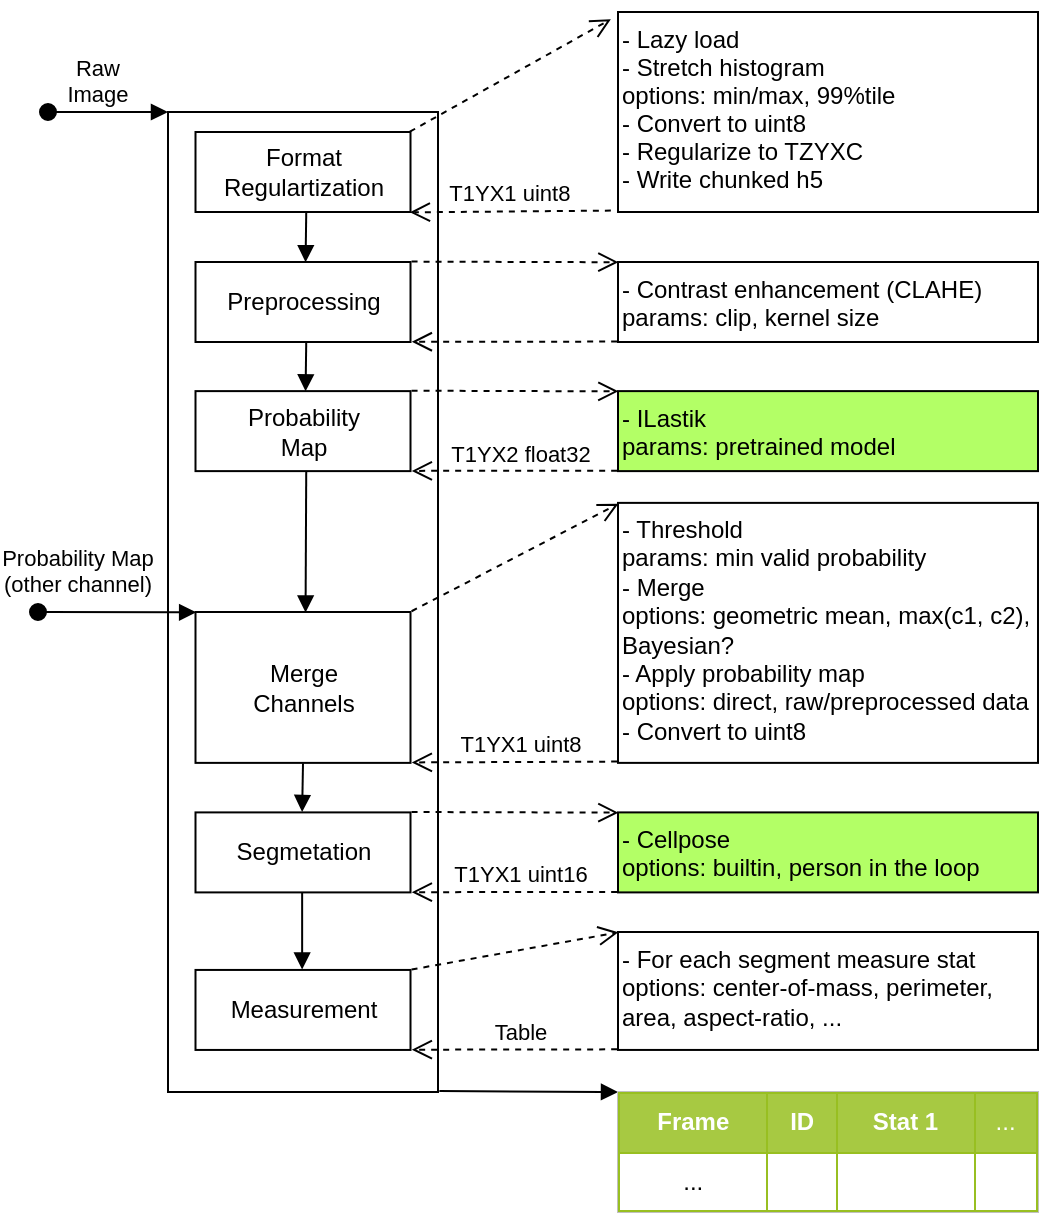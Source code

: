 <mxfile version="20.1.2" type="github">
  <diagram id="kgpKYQtTHZ0yAKxKKP6v" name="Page-1">
    <mxGraphModel dx="593" dy="331" grid="1" gridSize="10" guides="1" tooltips="1" connect="1" arrows="1" fold="1" page="1" pageScale="1" pageWidth="850" pageHeight="1100" math="0" shadow="0">
      <root>
        <mxCell id="0" />
        <mxCell id="1" parent="0" />
        <mxCell id="3nuBFxr9cyL0pnOWT2aG-2" value="" style="points=[];perimeter=orthogonalPerimeter;rounded=0;shadow=0;strokeWidth=1;" parent="1" vertex="1">
          <mxGeometry x="155" y="150" width="135" height="490" as="geometry" />
        </mxCell>
        <mxCell id="3nuBFxr9cyL0pnOWT2aG-10" value="T1YX1 uint8" style="verticalAlign=bottom;endArrow=open;dashed=1;endSize=8;exitX=-0.017;exitY=0.993;shadow=0;strokeWidth=1;exitDx=0;exitDy=0;exitPerimeter=0;entryX=0.997;entryY=1.004;entryDx=0;entryDy=0;entryPerimeter=0;" parent="1" source="3nuBFxr9cyL0pnOWT2aG-6" target="3nuBFxr9cyL0pnOWT2aG-4" edge="1">
          <mxGeometry relative="1" as="geometry">
            <mxPoint x="410" y="250" as="targetPoint" />
          </mxGeometry>
        </mxCell>
        <mxCell id="3nuBFxr9cyL0pnOWT2aG-3" value="Raw&#xa;Image" style="verticalAlign=bottom;startArrow=oval;endArrow=block;startSize=8;shadow=0;strokeWidth=1;" parent="1" target="3nuBFxr9cyL0pnOWT2aG-2" edge="1">
          <mxGeometry x="-0.167" relative="1" as="geometry">
            <mxPoint x="95" y="150" as="sourcePoint" />
            <mxPoint as="offset" />
          </mxGeometry>
        </mxCell>
        <mxCell id="3nuBFxr9cyL0pnOWT2aG-4" value="Format Regulartization" style="points=[];perimeter=orthogonalPerimeter;rounded=0;shadow=0;strokeWidth=1;whiteSpace=wrap;" parent="1" vertex="1">
          <mxGeometry x="168.75" y="160" width="107.5" height="40" as="geometry" />
        </mxCell>
        <mxCell id="3nuBFxr9cyL0pnOWT2aG-6" value="- Lazy load&#xa;- Stretch histogram&#xa;options: min/max, 99%tile&#xa;- Convert to uint8&#xa;- Regularize to TZYXC&#xa;- Write chunked h5" style="points=[];perimeter=orthogonalPerimeter;rounded=0;shadow=0;strokeWidth=1;verticalAlign=top;align=left;" parent="1" vertex="1">
          <mxGeometry x="380" y="100" width="210" height="100" as="geometry" />
        </mxCell>
        <mxCell id="PtT5wam6bBAcdDgrsHmM-2" value="" style="verticalAlign=bottom;endArrow=open;dashed=1;endSize=8;exitX=0.997;exitY=-0.004;shadow=0;strokeWidth=1;exitDx=0;exitDy=0;exitPerimeter=0;entryX=-0.017;entryY=0.036;entryDx=0;entryDy=0;entryPerimeter=0;" edge="1" parent="1" source="3nuBFxr9cyL0pnOWT2aG-4" target="3nuBFxr9cyL0pnOWT2aG-6">
          <mxGeometry relative="1" as="geometry">
            <mxPoint x="285.498" y="208.8" as="targetPoint" />
            <mxPoint x="407.96" y="209.37" as="sourcePoint" />
          </mxGeometry>
        </mxCell>
        <mxCell id="PtT5wam6bBAcdDgrsHmM-3" value="Preprocessing" style="points=[];perimeter=orthogonalPerimeter;rounded=0;shadow=0;strokeWidth=1;whiteSpace=wrap;" vertex="1" parent="1">
          <mxGeometry x="168.75" y="225" width="107.5" height="40" as="geometry" />
        </mxCell>
        <mxCell id="3nuBFxr9cyL0pnOWT2aG-8" value="" style="verticalAlign=bottom;endArrow=block;shadow=0;strokeWidth=1;exitX=0.515;exitY=1.011;exitDx=0;exitDy=0;exitPerimeter=0;entryX=0.512;entryY=0.003;entryDx=0;entryDy=0;entryPerimeter=0;" parent="1" source="3nuBFxr9cyL0pnOWT2aG-4" target="PtT5wam6bBAcdDgrsHmM-3" edge="1">
          <mxGeometry relative="1" as="geometry">
            <mxPoint x="330" y="80" as="sourcePoint" />
            <mxPoint x="223" y="220" as="targetPoint" />
            <Array as="points" />
          </mxGeometry>
        </mxCell>
        <mxCell id="PtT5wam6bBAcdDgrsHmM-4" value="" style="verticalAlign=bottom;endArrow=open;dashed=1;endSize=8;exitX=-0.002;exitY=0.995;shadow=0;strokeWidth=1;exitDx=0;exitDy=0;exitPerimeter=0;entryX=1.006;entryY=0.997;entryDx=0;entryDy=0;entryPerimeter=0;" edge="1" parent="1" source="PtT5wam6bBAcdDgrsHmM-5" target="PtT5wam6bBAcdDgrsHmM-3">
          <mxGeometry relative="1" as="geometry">
            <mxPoint x="319.998" y="288.8" as="targetPoint" />
          </mxGeometry>
        </mxCell>
        <mxCell id="PtT5wam6bBAcdDgrsHmM-5" value="- Contrast enhancement (CLAHE)&#xa;params: clip, kernel size" style="points=[];perimeter=orthogonalPerimeter;rounded=0;shadow=0;strokeWidth=1;verticalAlign=top;align=left;" vertex="1" parent="1">
          <mxGeometry x="380" y="225" width="210" height="40" as="geometry" />
        </mxCell>
        <mxCell id="PtT5wam6bBAcdDgrsHmM-6" value="" style="verticalAlign=bottom;endArrow=open;dashed=1;endSize=8;shadow=0;strokeWidth=1;entryX=0.001;entryY=0.003;entryDx=0;entryDy=0;entryPerimeter=0;exitX=1.005;exitY=-0.005;exitDx=0;exitDy=0;exitPerimeter=0;" edge="1" parent="1" target="PtT5wam6bBAcdDgrsHmM-5" source="PtT5wam6bBAcdDgrsHmM-3">
          <mxGeometry relative="1" as="geometry">
            <mxPoint x="329.998" y="298.8" as="targetPoint" />
            <mxPoint x="280" y="230" as="sourcePoint" />
          </mxGeometry>
        </mxCell>
        <mxCell id="PtT5wam6bBAcdDgrsHmM-7" value="Probability&#xa;Map" style="points=[];perimeter=orthogonalPerimeter;rounded=0;shadow=0;strokeWidth=1;whiteSpace=wrap;" vertex="1" parent="1">
          <mxGeometry x="168.75" y="289.56" width="107.5" height="40" as="geometry" />
        </mxCell>
        <mxCell id="PtT5wam6bBAcdDgrsHmM-8" value="" style="verticalAlign=bottom;endArrow=block;shadow=0;strokeWidth=1;exitX=0.515;exitY=1.011;exitDx=0;exitDy=0;exitPerimeter=0;entryX=0.512;entryY=0.003;entryDx=0;entryDy=0;entryPerimeter=0;" edge="1" parent="1" target="PtT5wam6bBAcdDgrsHmM-7">
          <mxGeometry relative="1" as="geometry">
            <mxPoint x="224.113" y="265.0" as="sourcePoint" />
            <mxPoint x="223" y="284.56" as="targetPoint" />
            <Array as="points" />
          </mxGeometry>
        </mxCell>
        <mxCell id="PtT5wam6bBAcdDgrsHmM-9" value="" style="verticalAlign=bottom;endArrow=open;dashed=1;endSize=8;exitX=-0.002;exitY=0.995;shadow=0;strokeWidth=1;exitDx=0;exitDy=0;exitPerimeter=0;entryX=1.006;entryY=0.997;entryDx=0;entryDy=0;entryPerimeter=0;" edge="1" parent="1" source="PtT5wam6bBAcdDgrsHmM-10" target="PtT5wam6bBAcdDgrsHmM-7">
          <mxGeometry relative="1" as="geometry">
            <mxPoint x="319.998" y="353.36" as="targetPoint" />
          </mxGeometry>
        </mxCell>
        <mxCell id="PtT5wam6bBAcdDgrsHmM-12" value="T1YX2 float32" style="edgeLabel;html=1;align=center;verticalAlign=middle;resizable=0;points=[];" vertex="1" connectable="0" parent="PtT5wam6bBAcdDgrsHmM-9">
          <mxGeometry x="0.498" y="2" relative="1" as="geometry">
            <mxPoint x="28" y="-11" as="offset" />
          </mxGeometry>
        </mxCell>
        <mxCell id="PtT5wam6bBAcdDgrsHmM-10" value="- ILastik&#xa;params: pretrained model" style="points=[];perimeter=orthogonalPerimeter;rounded=0;shadow=0;strokeWidth=1;verticalAlign=top;align=left;labelBackgroundColor=none;fillColor=#B3FF66;" vertex="1" parent="1">
          <mxGeometry x="380" y="289.56" width="210" height="40" as="geometry" />
        </mxCell>
        <mxCell id="PtT5wam6bBAcdDgrsHmM-11" value="" style="verticalAlign=bottom;endArrow=open;dashed=1;endSize=8;shadow=0;strokeWidth=1;entryX=0.001;entryY=0.003;entryDx=0;entryDy=0;entryPerimeter=0;exitX=1.005;exitY=-0.005;exitDx=0;exitDy=0;exitPerimeter=0;" edge="1" parent="1" source="PtT5wam6bBAcdDgrsHmM-7" target="PtT5wam6bBAcdDgrsHmM-10">
          <mxGeometry relative="1" as="geometry">
            <mxPoint x="329.998" y="363.36" as="targetPoint" />
            <mxPoint x="280" y="294.56" as="sourcePoint" />
          </mxGeometry>
        </mxCell>
        <mxCell id="PtT5wam6bBAcdDgrsHmM-26" value="Merge&#xa;Channels" style="points=[];perimeter=orthogonalPerimeter;rounded=0;shadow=0;strokeWidth=1;whiteSpace=wrap;" vertex="1" parent="1">
          <mxGeometry x="168.75" y="400" width="107.5" height="75.44" as="geometry" />
        </mxCell>
        <mxCell id="PtT5wam6bBAcdDgrsHmM-27" value="" style="verticalAlign=bottom;endArrow=block;shadow=0;strokeWidth=1;exitX=0.515;exitY=1.011;exitDx=0;exitDy=0;exitPerimeter=0;entryX=0.512;entryY=0.003;entryDx=0;entryDy=0;entryPerimeter=0;" edge="1" parent="1" target="PtT5wam6bBAcdDgrsHmM-26">
          <mxGeometry relative="1" as="geometry">
            <mxPoint x="224.113" y="330" as="sourcePoint" />
            <mxPoint x="223" y="349.56" as="targetPoint" />
            <Array as="points" />
          </mxGeometry>
        </mxCell>
        <mxCell id="PtT5wam6bBAcdDgrsHmM-28" value="" style="verticalAlign=bottom;endArrow=open;dashed=1;endSize=8;exitX=-0.002;exitY=0.995;shadow=0;strokeWidth=1;exitDx=0;exitDy=0;exitPerimeter=0;entryX=1.006;entryY=0.997;entryDx=0;entryDy=0;entryPerimeter=0;" edge="1" parent="1" source="PtT5wam6bBAcdDgrsHmM-30" target="PtT5wam6bBAcdDgrsHmM-26">
          <mxGeometry relative="1" as="geometry">
            <mxPoint x="319.998" y="418.36" as="targetPoint" />
          </mxGeometry>
        </mxCell>
        <mxCell id="PtT5wam6bBAcdDgrsHmM-29" value="T1YX1 uint8" style="edgeLabel;html=1;align=center;verticalAlign=middle;resizable=0;points=[];" vertex="1" connectable="0" parent="PtT5wam6bBAcdDgrsHmM-28">
          <mxGeometry x="0.498" y="2" relative="1" as="geometry">
            <mxPoint x="28" y="-11" as="offset" />
          </mxGeometry>
        </mxCell>
        <mxCell id="PtT5wam6bBAcdDgrsHmM-30" value="- Threshold&#xa;params: min valid probability&#xa;- Merge&#xa;options: geometric mean, max(c1, c2), Bayesian?&#xa;- Apply probability map&#xa;options: direct, raw/preprocessed data&#xa;- Convert to uint8" style="points=[];perimeter=orthogonalPerimeter;rounded=0;shadow=0;strokeWidth=1;verticalAlign=top;align=left;whiteSpace=wrap;" vertex="1" parent="1">
          <mxGeometry x="380" y="345.44" width="210" height="130" as="geometry" />
        </mxCell>
        <mxCell id="PtT5wam6bBAcdDgrsHmM-31" value="" style="verticalAlign=bottom;endArrow=open;dashed=1;endSize=8;shadow=0;strokeWidth=1;entryX=0.001;entryY=0.003;entryDx=0;entryDy=0;entryPerimeter=0;exitX=1.005;exitY=-0.005;exitDx=0;exitDy=0;exitPerimeter=0;" edge="1" parent="1" source="PtT5wam6bBAcdDgrsHmM-26" target="PtT5wam6bBAcdDgrsHmM-30">
          <mxGeometry relative="1" as="geometry">
            <mxPoint x="329.998" y="428.36" as="targetPoint" />
            <mxPoint x="280" y="359.56" as="sourcePoint" />
          </mxGeometry>
        </mxCell>
        <mxCell id="PtT5wam6bBAcdDgrsHmM-32" value="Probability Map &#xa;(other channel)" style="verticalAlign=bottom;startArrow=oval;endArrow=block;startSize=8;shadow=0;strokeWidth=1;entryX=0.003;entryY=0.002;entryDx=0;entryDy=0;entryPerimeter=0;" edge="1" parent="1" target="PtT5wam6bBAcdDgrsHmM-26">
          <mxGeometry x="-0.491" y="5" relative="1" as="geometry">
            <mxPoint x="90" y="400" as="sourcePoint" />
            <mxPoint x="168.75" y="394.56" as="targetPoint" />
            <mxPoint as="offset" />
          </mxGeometry>
        </mxCell>
        <mxCell id="PtT5wam6bBAcdDgrsHmM-33" value="Segmetation" style="points=[];perimeter=orthogonalPerimeter;rounded=0;shadow=0;strokeWidth=1;whiteSpace=wrap;" vertex="1" parent="1">
          <mxGeometry x="168.75" y="500.2" width="107.5" height="40" as="geometry" />
        </mxCell>
        <mxCell id="PtT5wam6bBAcdDgrsHmM-34" value="" style="verticalAlign=bottom;endArrow=block;shadow=0;strokeWidth=1;exitX=0.5;exitY=1.002;exitDx=0;exitDy=0;exitPerimeter=0;entryX=0.496;entryY=-0.005;entryDx=0;entryDy=0;entryPerimeter=0;" edge="1" parent="1" target="PtT5wam6bBAcdDgrsHmM-33" source="PtT5wam6bBAcdDgrsHmM-26">
          <mxGeometry relative="1" as="geometry">
            <mxPoint x="224.113" y="470" as="sourcePoint" />
            <mxPoint x="223" y="489.56" as="targetPoint" />
            <Array as="points" />
          </mxGeometry>
        </mxCell>
        <mxCell id="PtT5wam6bBAcdDgrsHmM-35" value="" style="verticalAlign=bottom;endArrow=open;dashed=1;endSize=8;exitX=-0.002;exitY=0.995;shadow=0;strokeWidth=1;exitDx=0;exitDy=0;exitPerimeter=0;entryX=1.006;entryY=0.997;entryDx=0;entryDy=0;entryPerimeter=0;" edge="1" parent="1" source="PtT5wam6bBAcdDgrsHmM-37" target="PtT5wam6bBAcdDgrsHmM-33">
          <mxGeometry relative="1" as="geometry">
            <mxPoint x="319.998" y="564.0" as="targetPoint" />
          </mxGeometry>
        </mxCell>
        <mxCell id="PtT5wam6bBAcdDgrsHmM-36" value="T1YX1 uint16" style="edgeLabel;html=1;align=center;verticalAlign=middle;resizable=0;points=[];" vertex="1" connectable="0" parent="PtT5wam6bBAcdDgrsHmM-35">
          <mxGeometry x="0.498" y="2" relative="1" as="geometry">
            <mxPoint x="28" y="-11" as="offset" />
          </mxGeometry>
        </mxCell>
        <mxCell id="PtT5wam6bBAcdDgrsHmM-37" value="- Cellpose&#xa;options: builtin, person in the loop" style="points=[];perimeter=orthogonalPerimeter;rounded=0;shadow=0;strokeWidth=1;verticalAlign=top;align=left;fillColor=#B3FF66;" vertex="1" parent="1">
          <mxGeometry x="380" y="500.2" width="210" height="40" as="geometry" />
        </mxCell>
        <mxCell id="PtT5wam6bBAcdDgrsHmM-38" value="" style="verticalAlign=bottom;endArrow=open;dashed=1;endSize=8;shadow=0;strokeWidth=1;entryX=0.001;entryY=0.003;entryDx=0;entryDy=0;entryPerimeter=0;exitX=1.005;exitY=-0.005;exitDx=0;exitDy=0;exitPerimeter=0;" edge="1" parent="1" source="PtT5wam6bBAcdDgrsHmM-33" target="PtT5wam6bBAcdDgrsHmM-37">
          <mxGeometry relative="1" as="geometry">
            <mxPoint x="329.998" y="574.0" as="targetPoint" />
            <mxPoint x="280" y="505.2" as="sourcePoint" />
          </mxGeometry>
        </mxCell>
        <mxCell id="PtT5wam6bBAcdDgrsHmM-40" value="" style="verticalAlign=bottom;startArrow=none;endArrow=block;startSize=8;shadow=0;strokeWidth=1;startFill=0;exitX=1.005;exitY=0.999;exitDx=0;exitDy=0;exitPerimeter=0;entryX=0;entryY=0;entryDx=0;entryDy=0;" edge="1" parent="1" source="3nuBFxr9cyL0pnOWT2aG-2" target="PtT5wam6bBAcdDgrsHmM-68">
          <mxGeometry x="-0.491" y="5" relative="1" as="geometry">
            <mxPoint x="445.46" y="590" as="sourcePoint" />
            <mxPoint x="380" y="650" as="targetPoint" />
            <mxPoint as="offset" />
          </mxGeometry>
        </mxCell>
        <mxCell id="PtT5wam6bBAcdDgrsHmM-62" value="Measurement" style="points=[];perimeter=orthogonalPerimeter;rounded=0;shadow=0;strokeWidth=1;whiteSpace=wrap;" vertex="1" parent="1">
          <mxGeometry x="168.75" y="578.97" width="107.5" height="40" as="geometry" />
        </mxCell>
        <mxCell id="PtT5wam6bBAcdDgrsHmM-63" value="" style="verticalAlign=bottom;endArrow=block;shadow=0;strokeWidth=1;exitX=0.496;exitY=0.997;exitDx=0;exitDy=0;exitPerimeter=0;entryX=0.496;entryY=-0.005;entryDx=0;entryDy=0;entryPerimeter=0;" edge="1" parent="1" target="PtT5wam6bBAcdDgrsHmM-62" source="PtT5wam6bBAcdDgrsHmM-33">
          <mxGeometry relative="1" as="geometry">
            <mxPoint x="222.5" y="550.001" as="sourcePoint" />
            <mxPoint x="223" y="563.97" as="targetPoint" />
            <Array as="points" />
          </mxGeometry>
        </mxCell>
        <mxCell id="PtT5wam6bBAcdDgrsHmM-64" value="" style="verticalAlign=bottom;endArrow=open;dashed=1;endSize=8;exitX=-0.002;exitY=0.995;shadow=0;strokeWidth=1;exitDx=0;exitDy=0;exitPerimeter=0;entryX=1.006;entryY=0.997;entryDx=0;entryDy=0;entryPerimeter=0;" edge="1" parent="1" source="PtT5wam6bBAcdDgrsHmM-66" target="PtT5wam6bBAcdDgrsHmM-62">
          <mxGeometry relative="1" as="geometry">
            <mxPoint x="319.998" y="642.77" as="targetPoint" />
          </mxGeometry>
        </mxCell>
        <mxCell id="PtT5wam6bBAcdDgrsHmM-65" value="Table" style="edgeLabel;html=1;align=center;verticalAlign=middle;resizable=0;points=[];" vertex="1" connectable="0" parent="PtT5wam6bBAcdDgrsHmM-64">
          <mxGeometry x="0.498" y="2" relative="1" as="geometry">
            <mxPoint x="28" y="-11" as="offset" />
          </mxGeometry>
        </mxCell>
        <mxCell id="PtT5wam6bBAcdDgrsHmM-66" value="- For each segment measure stat&#xa;options: center-of-mass, perimeter, area, aspect-ratio, ..." style="points=[];perimeter=orthogonalPerimeter;rounded=0;shadow=0;strokeWidth=1;verticalAlign=top;align=left;fillColor=#FFFFFF;whiteSpace=wrap;" vertex="1" parent="1">
          <mxGeometry x="380" y="560" width="210" height="58.97" as="geometry" />
        </mxCell>
        <mxCell id="PtT5wam6bBAcdDgrsHmM-67" value="" style="verticalAlign=bottom;endArrow=open;dashed=1;endSize=8;shadow=0;strokeWidth=1;entryX=0.001;entryY=0.003;entryDx=0;entryDy=0;entryPerimeter=0;exitX=1.005;exitY=-0.005;exitDx=0;exitDy=0;exitPerimeter=0;" edge="1" parent="1" source="PtT5wam6bBAcdDgrsHmM-62" target="PtT5wam6bBAcdDgrsHmM-66">
          <mxGeometry relative="1" as="geometry">
            <mxPoint x="329.998" y="652.77" as="targetPoint" />
            <mxPoint x="280" y="583.97" as="sourcePoint" />
          </mxGeometry>
        </mxCell>
        <mxCell id="PtT5wam6bBAcdDgrsHmM-68" value="&lt;table border=&quot;1&quot; width=&quot;100%&quot; height=&quot;100%&quot; cellpadding=&quot;4&quot; style=&quot;width:100%;height:100%;border-collapse:collapse;&quot;&gt;&lt;tbody&gt;&lt;tr style=&quot;background-color:#A7C942;color:#ffffff;border:1px solid #98bf21;&quot;&gt;&lt;th&gt;Frame&lt;/th&gt;&lt;th&gt;ID&lt;/th&gt;&lt;th&gt;Stat 1&lt;/th&gt;&lt;td&gt;...&lt;/td&gt;&lt;/tr&gt;&lt;tr style=&quot;border:1px solid #98bf21;&quot;&gt;&lt;td&gt;...&lt;/td&gt;&lt;td&gt;&lt;br&gt;&lt;/td&gt;&lt;td&gt;&lt;/td&gt;&lt;td&gt;&lt;br&gt;&lt;/td&gt;&lt;/tr&gt;&lt;/tbody&gt;&lt;/table&gt;" style="text;html=1;strokeColor=#c0c0c0;fillColor=#ffffff;overflow=fill;rounded=0;labelBackgroundColor=none;align=center;" vertex="1" parent="1">
          <mxGeometry x="380" y="640" width="210" height="60" as="geometry" />
        </mxCell>
      </root>
    </mxGraphModel>
  </diagram>
</mxfile>
